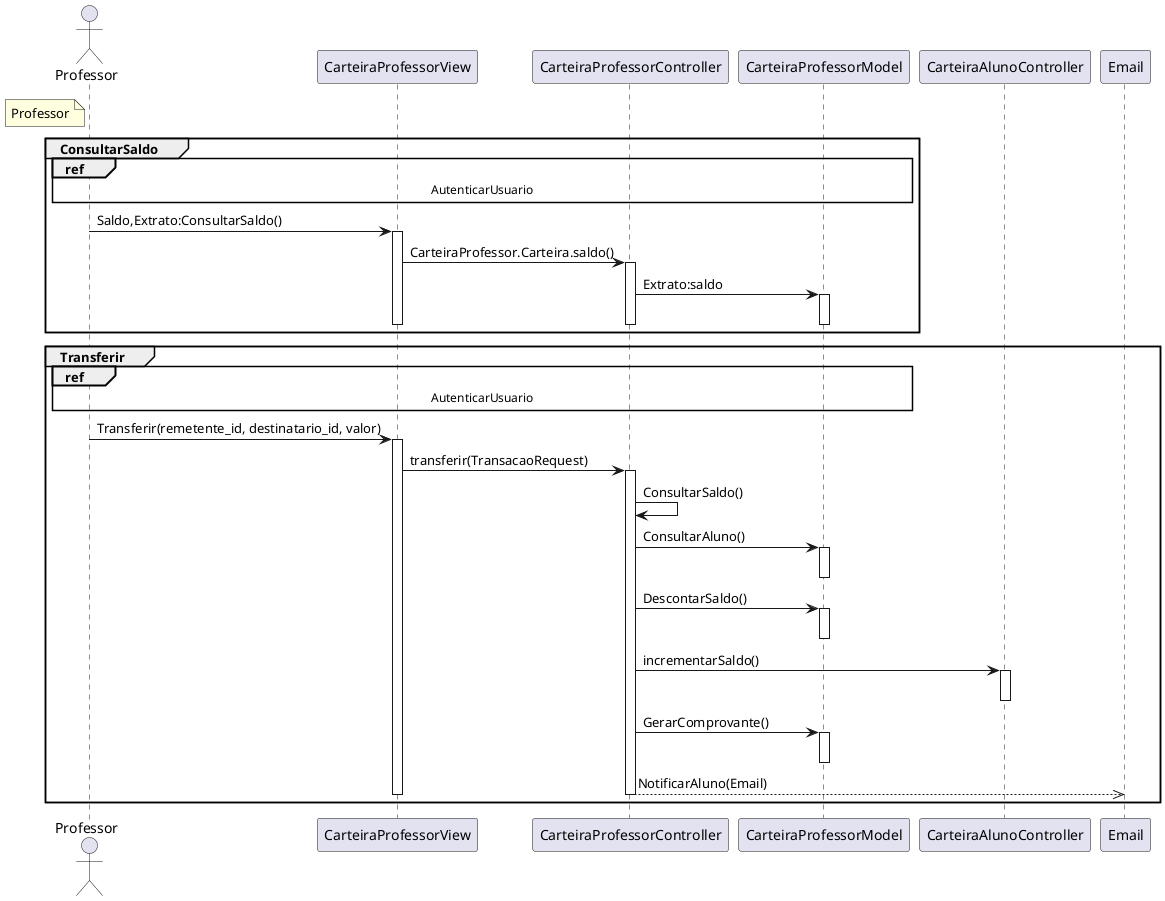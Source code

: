 @startuml Professor

actor "Professor" as Professor
note left of Professor #LightYellow
    Professor
end note

participant "CarteiraProfessorView" as CarteiraProfessorView
participant "CarteiraProfessorController" as CarteiraProfessorController
participant "CarteiraProfessorModel" as CarteiraProfessorModel

group ConsultarSaldo
    ref over Professor,CarteiraProfessorView, CarteiraProfessorController, CarteiraProfessorModel : AutenticarUsuario
    Professor -> CarteiraProfessorView : Saldo,Extrato:ConsultarSaldo()
    activate CarteiraProfessorView
    CarteiraProfessorView -> CarteiraProfessorController : CarteiraProfessor.Carteira.saldo()
    activate CarteiraProfessorController
    CarteiraProfessorController -> CarteiraProfessorModel : Extrato:saldo
    activate CarteiraProfessorModel
    deactivate CarteiraProfessorModel
    deactivate CarteiraProfessorController
    deactivate CarteiraProfessorView
end

group Transferir
    ref over Professor,CarteiraProfessorView, CarteiraProfessorController, CarteiraProfessorModel : AutenticarUsuario
    Professor -> CarteiraProfessorView :  Transferir(remetente_id, destinatario_id, valor)
    activate CarteiraProfessorView
    CarteiraProfessorView -> CarteiraProfessorController : transferir(TransacaoRequest)
    activate CarteiraProfessorController
    CarteiraProfessorController -> CarteiraProfessorController : ConsultarSaldo()
    CarteiraProfessorController -> CarteiraProfessorModel : ConsultarAluno()
    activate CarteiraProfessorModel
    deactivate  CarteiraProfessorModel
    CarteiraProfessorController -> CarteiraProfessorModel : DescontarSaldo()
    activate CarteiraProfessorModel
    deactivate CarteiraProfessorModel
    CarteiraProfessorController -> CarteiraAlunoController: incrementarSaldo()
    activate CarteiraAlunoController
    deactivate CarteiraAlunoController
    CarteiraProfessorController -> CarteiraProfessorModel : GerarComprovante()
    activate CarteiraProfessorModel
    deactivate CarteiraProfessorModel
    CarteiraProfessorController -->> Email : NotificarAluno(Email)
    deactivate CarteiraProfessorController
    deactivate CarteiraProfessorView
end
' --> Sincrono
' -->> Assincrono
' <-- Retorno Sincrono
' <<-- Retorno Assíncrono

@enduml